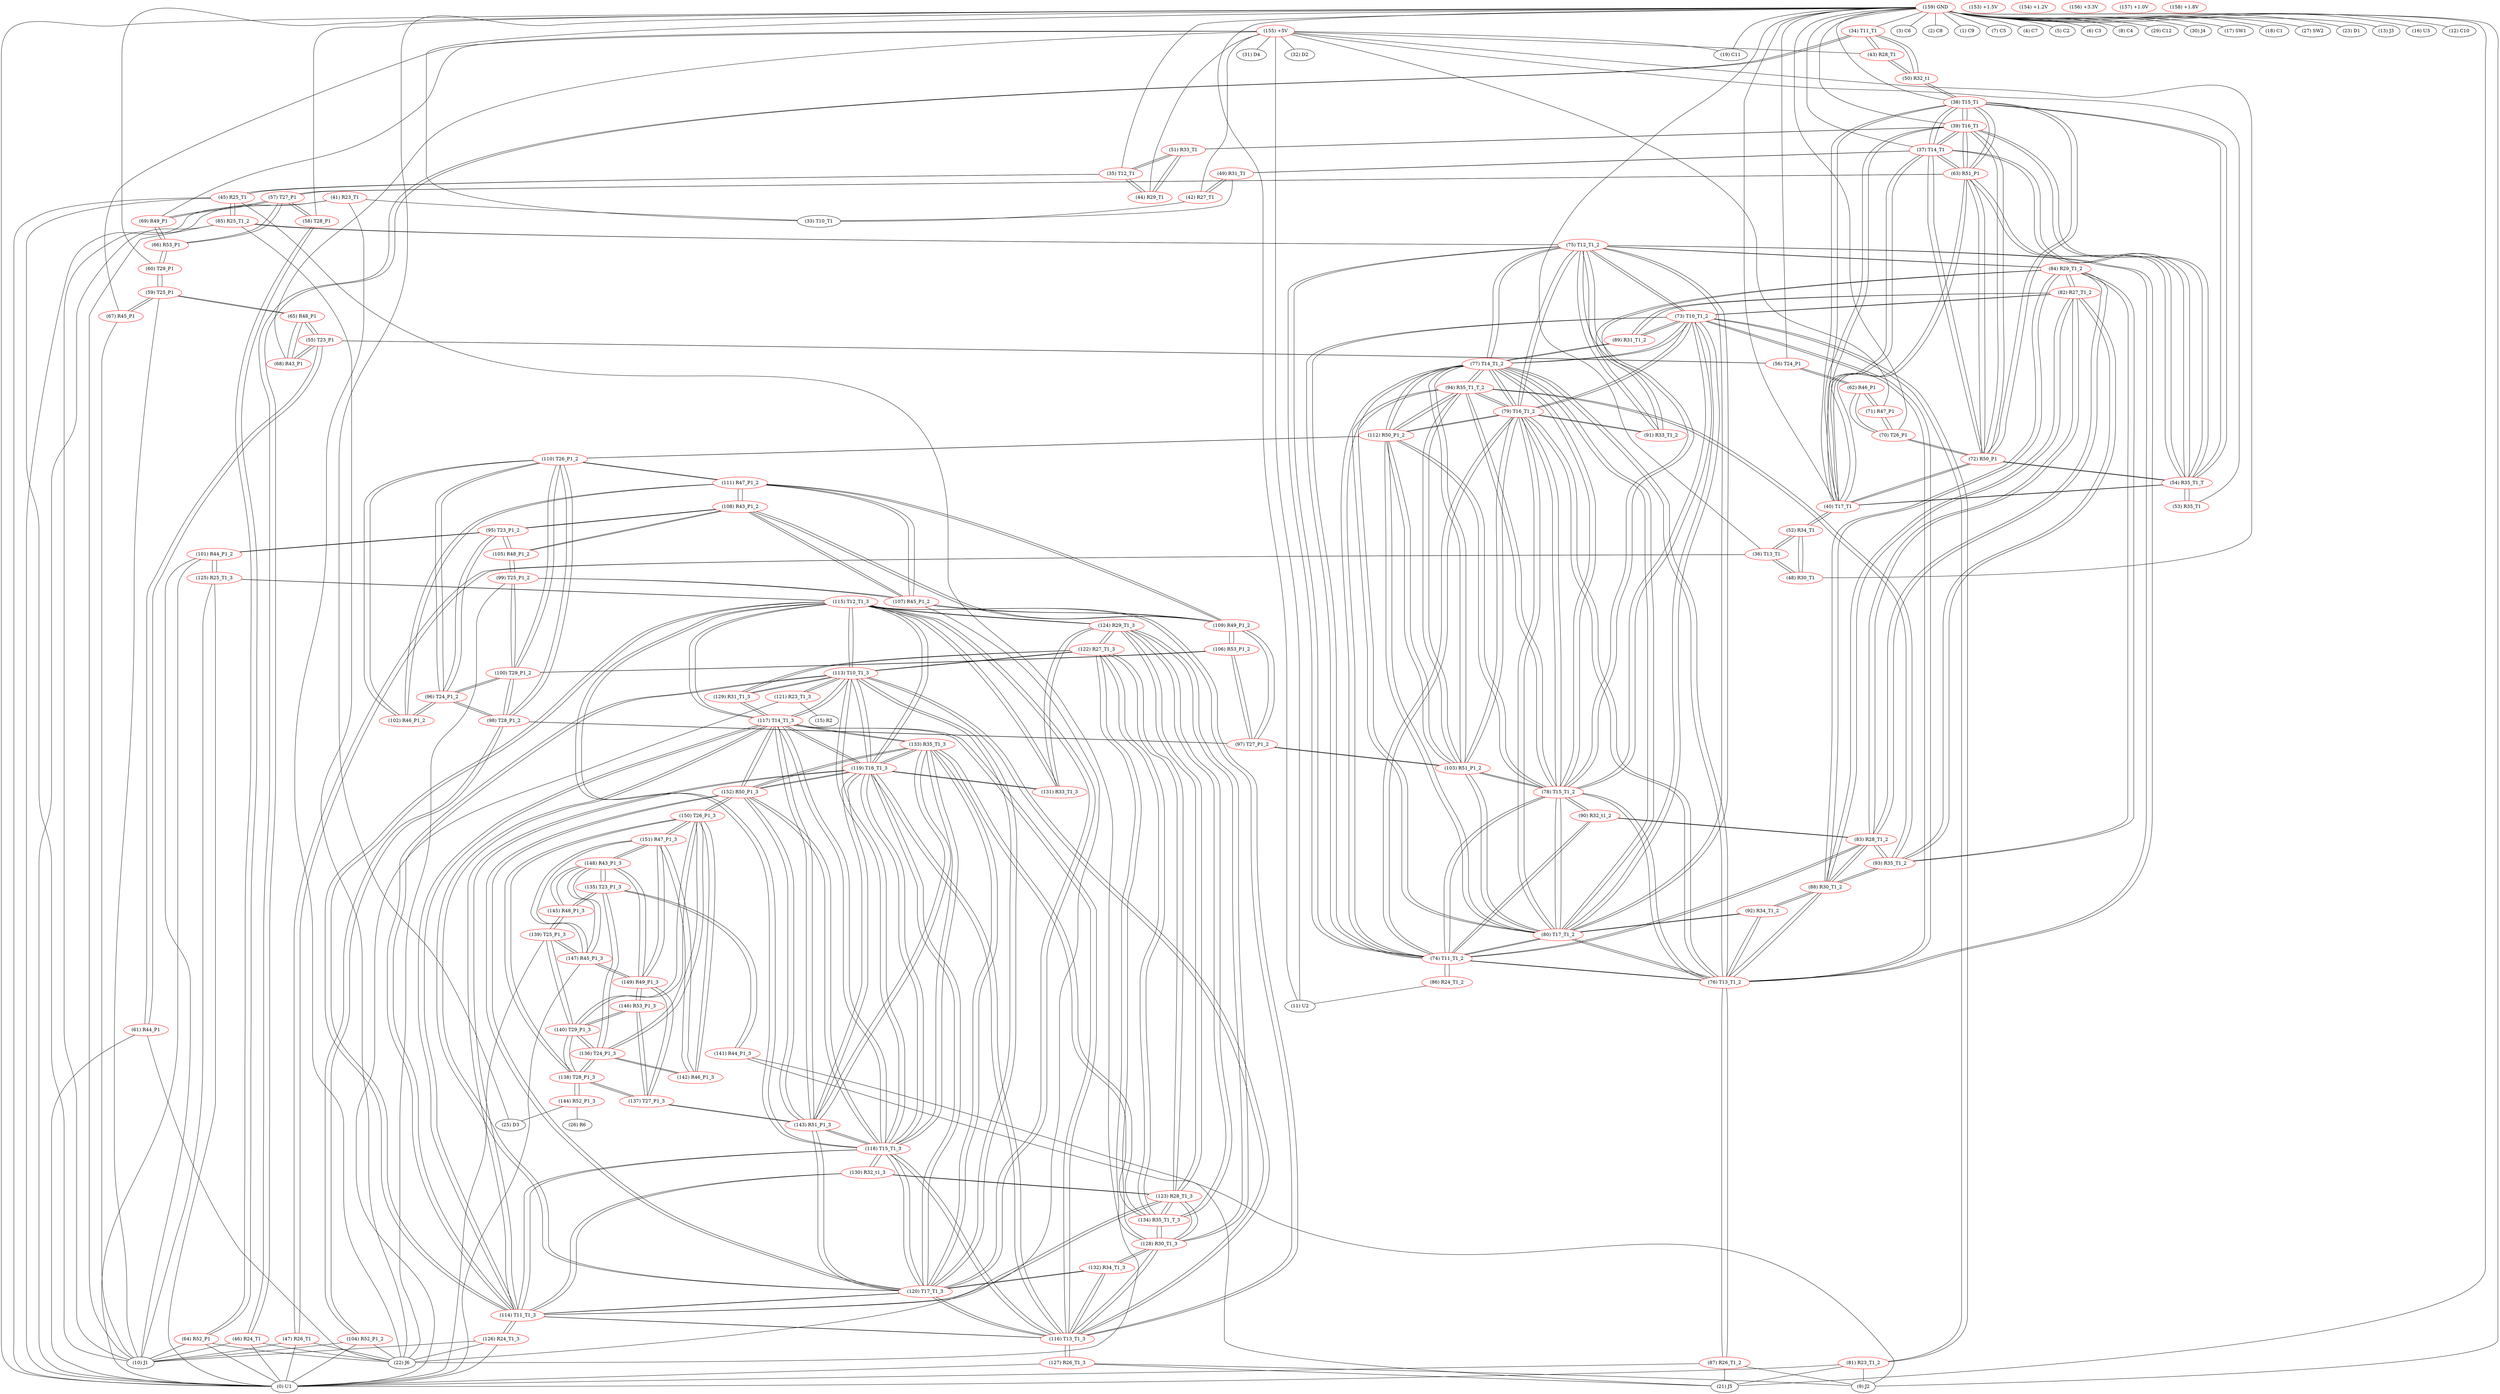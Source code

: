 graph {
	34 [label="(34) T11_T1" color=red]
	46 [label="(46) R24_T1"]
	43 [label="(43) R28_T1"]
	50 [label="(50) R32_t1"]
	35 [label="(35) T12_T1" color=red]
	51 [label="(51) R33_T1"]
	44 [label="(44) R29_T1"]
	45 [label="(45) R25_T1"]
	36 [label="(36) T13_T1" color=red]
	48 [label="(48) R30_T1"]
	52 [label="(52) R34_T1"]
	47 [label="(47) R26_T1"]
	37 [label="(37) T14_T1" color=red]
	49 [label="(49) R31_T1"]
	63 [label="(63) R51_P1"]
	72 [label="(72) R50_P1"]
	40 [label="(40) T17_T1"]
	54 [label="(54) R35_T1_T"]
	39 [label="(39) T16_T1"]
	38 [label="(38) T15_T1"]
	38 [label="(38) T15_T1" color=red]
	50 [label="(50) R32_t1"]
	63 [label="(63) R51_P1"]
	72 [label="(72) R50_P1"]
	40 [label="(40) T17_T1"]
	54 [label="(54) R35_T1_T"]
	39 [label="(39) T16_T1"]
	37 [label="(37) T14_T1"]
	39 [label="(39) T16_T1" color=red]
	51 [label="(51) R33_T1"]
	63 [label="(63) R51_P1"]
	72 [label="(72) R50_P1"]
	40 [label="(40) T17_T1"]
	54 [label="(54) R35_T1_T"]
	38 [label="(38) T15_T1"]
	37 [label="(37) T14_T1"]
	40 [label="(40) T17_T1" color=red]
	52 [label="(52) R34_T1"]
	63 [label="(63) R51_P1"]
	72 [label="(72) R50_P1"]
	54 [label="(54) R35_T1_T"]
	39 [label="(39) T16_T1"]
	38 [label="(38) T15_T1"]
	37 [label="(37) T14_T1"]
	41 [label="(41) R23_T1" color=red]
	10 [label="(10) J1"]
	22 [label="(22) J6"]
	0 [label="(0) U1"]
	33 [label="(33) T10_T1"]
	42 [label="(42) R27_T1" color=red]
	33 [label="(33) T10_T1"]
	49 [label="(49) R31_T1"]
	43 [label="(43) R28_T1" color=red]
	34 [label="(34) T11_T1"]
	50 [label="(50) R32_t1"]
	44 [label="(44) R29_T1" color=red]
	51 [label="(51) R33_T1"]
	35 [label="(35) T12_T1"]
	45 [label="(45) R25_T1" color=red]
	22 [label="(22) J6"]
	0 [label="(0) U1"]
	10 [label="(10) J1"]
	85 [label="(85) R25_T1_2"]
	35 [label="(35) T12_T1"]
	46 [label="(46) R24_T1" color=red]
	22 [label="(22) J6"]
	10 [label="(10) J1"]
	0 [label="(0) U1"]
	34 [label="(34) T11_T1"]
	47 [label="(47) R26_T1" color=red]
	22 [label="(22) J6"]
	10 [label="(10) J1"]
	0 [label="(0) U1"]
	36 [label="(36) T13_T1"]
	48 [label="(48) R30_T1" color=red]
	52 [label="(52) R34_T1"]
	36 [label="(36) T13_T1"]
	49 [label="(49) R31_T1" color=red]
	33 [label="(33) T10_T1"]
	42 [label="(42) R27_T1"]
	37 [label="(37) T14_T1"]
	50 [label="(50) R32_t1" color=red]
	38 [label="(38) T15_T1"]
	34 [label="(34) T11_T1"]
	43 [label="(43) R28_T1"]
	51 [label="(51) R33_T1" color=red]
	39 [label="(39) T16_T1"]
	44 [label="(44) R29_T1"]
	35 [label="(35) T12_T1"]
	52 [label="(52) R34_T1" color=red]
	40 [label="(40) T17_T1"]
	48 [label="(48) R30_T1"]
	36 [label="(36) T13_T1"]
	53 [label="(53) R35_T1" color=red]
	54 [label="(54) R35_T1_T"]
	54 [label="(54) R35_T1_T" color=red]
	53 [label="(53) R35_T1"]
	63 [label="(63) R51_P1"]
	72 [label="(72) R50_P1"]
	40 [label="(40) T17_T1"]
	39 [label="(39) T16_T1"]
	38 [label="(38) T15_T1"]
	37 [label="(37) T14_T1"]
	55 [label="(55) T23_P1" color=red]
	65 [label="(65) R48_P1"]
	68 [label="(68) R43_P1"]
	56 [label="(56) T24_P1"]
	61 [label="(61) R44_P1"]
	56 [label="(56) T24_P1" color=red]
	62 [label="(62) R46_P1"]
	55 [label="(55) T23_P1"]
	57 [label="(57) T27_P1" color=red]
	63 [label="(63) R51_P1"]
	58 [label="(58) T28_P1"]
	66 [label="(66) R53_P1"]
	69 [label="(69) R49_P1"]
	58 [label="(58) T28_P1" color=red]
	64 [label="(64) R52_P1"]
	57 [label="(57) T27_P1"]
	59 [label="(59) T25_P1" color=red]
	60 [label="(60) T29_P1"]
	65 [label="(65) R48_P1"]
	67 [label="(67) R45_P1"]
	10 [label="(10) J1"]
	60 [label="(60) T29_P1" color=red]
	59 [label="(59) T25_P1"]
	66 [label="(66) R53_P1"]
	61 [label="(61) R44_P1" color=red]
	22 [label="(22) J6"]
	0 [label="(0) U1"]
	55 [label="(55) T23_P1"]
	62 [label="(62) R46_P1" color=red]
	70 [label="(70) T26_P1"]
	71 [label="(71) R47_P1"]
	56 [label="(56) T24_P1"]
	63 [label="(63) R51_P1" color=red]
	57 [label="(57) T27_P1"]
	72 [label="(72) R50_P1"]
	40 [label="(40) T17_T1"]
	54 [label="(54) R35_T1_T"]
	39 [label="(39) T16_T1"]
	38 [label="(38) T15_T1"]
	37 [label="(37) T14_T1"]
	64 [label="(64) R52_P1" color=red]
	22 [label="(22) J6"]
	0 [label="(0) U1"]
	10 [label="(10) J1"]
	58 [label="(58) T28_P1"]
	65 [label="(65) R48_P1" color=red]
	59 [label="(59) T25_P1"]
	55 [label="(55) T23_P1"]
	68 [label="(68) R43_P1"]
	66 [label="(66) R53_P1" color=red]
	60 [label="(60) T29_P1"]
	57 [label="(57) T27_P1"]
	69 [label="(69) R49_P1"]
	67 [label="(67) R45_P1" color=red]
	59 [label="(59) T25_P1"]
	10 [label="(10) J1"]
	68 [label="(68) R43_P1" color=red]
	65 [label="(65) R48_P1"]
	55 [label="(55) T23_P1"]
	69 [label="(69) R49_P1" color=red]
	57 [label="(57) T27_P1"]
	66 [label="(66) R53_P1"]
	70 [label="(70) T26_P1" color=red]
	72 [label="(72) R50_P1"]
	62 [label="(62) R46_P1"]
	71 [label="(71) R47_P1"]
	71 [label="(71) R47_P1" color=red]
	70 [label="(70) T26_P1"]
	62 [label="(62) R46_P1"]
	72 [label="(72) R50_P1" color=red]
	70 [label="(70) T26_P1"]
	63 [label="(63) R51_P1"]
	40 [label="(40) T17_T1"]
	54 [label="(54) R35_T1_T"]
	39 [label="(39) T16_T1"]
	38 [label="(38) T15_T1"]
	37 [label="(37) T14_T1"]
	73 [label="(73) T10_T1_2" color=red]
	81 [label="(81) R23_T1_2"]
	89 [label="(89) R31_T1_2"]
	82 [label="(82) R27_T1_2"]
	79 [label="(79) T16_T1_2"]
	80 [label="(80) T17_T1_2"]
	78 [label="(78) T15_T1_2"]
	75 [label="(75) T12_T1_2"]
	77 [label="(77) T14_T1_2"]
	76 [label="(76) T13_T1_2"]
	74 [label="(74) T11_T1_2"]
	74 [label="(74) T11_T1_2" color=red]
	86 [label="(86) R24_T1_2"]
	83 [label="(83) R28_T1_2"]
	90 [label="(90) R32_t1_2"]
	73 [label="(73) T10_T1_2"]
	79 [label="(79) T16_T1_2"]
	80 [label="(80) T17_T1_2"]
	78 [label="(78) T15_T1_2"]
	75 [label="(75) T12_T1_2"]
	77 [label="(77) T14_T1_2"]
	76 [label="(76) T13_T1_2"]
	75 [label="(75) T12_T1_2" color=red]
	91 [label="(91) R33_T1_2"]
	84 [label="(84) R29_T1_2"]
	85 [label="(85) R25_T1_2"]
	73 [label="(73) T10_T1_2"]
	79 [label="(79) T16_T1_2"]
	80 [label="(80) T17_T1_2"]
	78 [label="(78) T15_T1_2"]
	77 [label="(77) T14_T1_2"]
	76 [label="(76) T13_T1_2"]
	74 [label="(74) T11_T1_2"]
	76 [label="(76) T13_T1_2" color=red]
	88 [label="(88) R30_T1_2"]
	92 [label="(92) R34_T1_2"]
	87 [label="(87) R26_T1_2"]
	73 [label="(73) T10_T1_2"]
	79 [label="(79) T16_T1_2"]
	80 [label="(80) T17_T1_2"]
	78 [label="(78) T15_T1_2"]
	75 [label="(75) T12_T1_2"]
	77 [label="(77) T14_T1_2"]
	74 [label="(74) T11_T1_2"]
	77 [label="(77) T14_T1_2" color=red]
	73 [label="(73) T10_T1_2"]
	79 [label="(79) T16_T1_2"]
	80 [label="(80) T17_T1_2"]
	78 [label="(78) T15_T1_2"]
	75 [label="(75) T12_T1_2"]
	76 [label="(76) T13_T1_2"]
	74 [label="(74) T11_T1_2"]
	89 [label="(89) R31_T1_2"]
	103 [label="(103) R51_P1_2"]
	112 [label="(112) R50_P1_2"]
	94 [label="(94) R35_T1_T_2"]
	78 [label="(78) T15_T1_2" color=red]
	90 [label="(90) R32_t1_2"]
	73 [label="(73) T10_T1_2"]
	79 [label="(79) T16_T1_2"]
	80 [label="(80) T17_T1_2"]
	75 [label="(75) T12_T1_2"]
	77 [label="(77) T14_T1_2"]
	76 [label="(76) T13_T1_2"]
	74 [label="(74) T11_T1_2"]
	103 [label="(103) R51_P1_2"]
	112 [label="(112) R50_P1_2"]
	94 [label="(94) R35_T1_T_2"]
	79 [label="(79) T16_T1_2" color=red]
	91 [label="(91) R33_T1_2"]
	73 [label="(73) T10_T1_2"]
	80 [label="(80) T17_T1_2"]
	78 [label="(78) T15_T1_2"]
	75 [label="(75) T12_T1_2"]
	77 [label="(77) T14_T1_2"]
	76 [label="(76) T13_T1_2"]
	74 [label="(74) T11_T1_2"]
	103 [label="(103) R51_P1_2"]
	112 [label="(112) R50_P1_2"]
	94 [label="(94) R35_T1_T_2"]
	80 [label="(80) T17_T1_2" color=red]
	92 [label="(92) R34_T1_2"]
	73 [label="(73) T10_T1_2"]
	79 [label="(79) T16_T1_2"]
	78 [label="(78) T15_T1_2"]
	75 [label="(75) T12_T1_2"]
	77 [label="(77) T14_T1_2"]
	76 [label="(76) T13_T1_2"]
	74 [label="(74) T11_T1_2"]
	103 [label="(103) R51_P1_2"]
	112 [label="(112) R50_P1_2"]
	94 [label="(94) R35_T1_T_2"]
	81 [label="(81) R23_T1_2" color=red]
	0 [label="(0) U1"]
	21 [label="(21) J5"]
	9 [label="(9) J2"]
	73 [label="(73) T10_T1_2"]
	82 [label="(82) R27_T1_2" color=red]
	88 [label="(88) R30_T1_2"]
	93 [label="(93) R35_T1_2"]
	84 [label="(84) R29_T1_2"]
	83 [label="(83) R28_T1_2"]
	73 [label="(73) T10_T1_2"]
	89 [label="(89) R31_T1_2"]
	83 [label="(83) R28_T1_2" color=red]
	88 [label="(88) R30_T1_2"]
	93 [label="(93) R35_T1_2"]
	84 [label="(84) R29_T1_2"]
	82 [label="(82) R27_T1_2"]
	74 [label="(74) T11_T1_2"]
	90 [label="(90) R32_t1_2"]
	84 [label="(84) R29_T1_2" color=red]
	88 [label="(88) R30_T1_2"]
	93 [label="(93) R35_T1_2"]
	83 [label="(83) R28_T1_2"]
	82 [label="(82) R27_T1_2"]
	91 [label="(91) R33_T1_2"]
	75 [label="(75) T12_T1_2"]
	85 [label="(85) R25_T1_2" color=red]
	22 [label="(22) J6"]
	0 [label="(0) U1"]
	10 [label="(10) J1"]
	45 [label="(45) R25_T1"]
	75 [label="(75) T12_T1_2"]
	86 [label="(86) R24_T1_2" color=red]
	11 [label="(11) U2"]
	74 [label="(74) T11_T1_2"]
	87 [label="(87) R26_T1_2" color=red]
	9 [label="(9) J2"]
	0 [label="(0) U1"]
	21 [label="(21) J5"]
	76 [label="(76) T13_T1_2"]
	88 [label="(88) R30_T1_2" color=red]
	93 [label="(93) R35_T1_2"]
	84 [label="(84) R29_T1_2"]
	83 [label="(83) R28_T1_2"]
	82 [label="(82) R27_T1_2"]
	92 [label="(92) R34_T1_2"]
	76 [label="(76) T13_T1_2"]
	89 [label="(89) R31_T1_2" color=red]
	73 [label="(73) T10_T1_2"]
	82 [label="(82) R27_T1_2"]
	77 [label="(77) T14_T1_2"]
	90 [label="(90) R32_t1_2" color=red]
	78 [label="(78) T15_T1_2"]
	74 [label="(74) T11_T1_2"]
	83 [label="(83) R28_T1_2"]
	91 [label="(91) R33_T1_2" color=red]
	79 [label="(79) T16_T1_2"]
	84 [label="(84) R29_T1_2"]
	75 [label="(75) T12_T1_2"]
	92 [label="(92) R34_T1_2" color=red]
	80 [label="(80) T17_T1_2"]
	88 [label="(88) R30_T1_2"]
	76 [label="(76) T13_T1_2"]
	93 [label="(93) R35_T1_2" color=red]
	88 [label="(88) R30_T1_2"]
	84 [label="(84) R29_T1_2"]
	83 [label="(83) R28_T1_2"]
	82 [label="(82) R27_T1_2"]
	94 [label="(94) R35_T1_T_2"]
	94 [label="(94) R35_T1_T_2" color=red]
	93 [label="(93) R35_T1_2"]
	103 [label="(103) R51_P1_2"]
	112 [label="(112) R50_P1_2"]
	80 [label="(80) T17_T1_2"]
	79 [label="(79) T16_T1_2"]
	78 [label="(78) T15_T1_2"]
	77 [label="(77) T14_T1_2"]
	95 [label="(95) T23_P1_2" color=red]
	105 [label="(105) R48_P1_2"]
	108 [label="(108) R43_P1_2"]
	96 [label="(96) T24_P1_2"]
	101 [label="(101) R44_P1_2"]
	96 [label="(96) T24_P1_2" color=red]
	110 [label="(110) T26_P1_2"]
	100 [label="(100) T29_P1_2"]
	98 [label="(98) T28_P1_2"]
	102 [label="(102) R46_P1_2"]
	95 [label="(95) T23_P1_2"]
	97 [label="(97) T27_P1_2" color=red]
	103 [label="(103) R51_P1_2"]
	98 [label="(98) T28_P1_2"]
	106 [label="(106) R53_P1_2"]
	109 [label="(109) R49_P1_2"]
	98 [label="(98) T28_P1_2" color=red]
	110 [label="(110) T26_P1_2"]
	96 [label="(96) T24_P1_2"]
	100 [label="(100) T29_P1_2"]
	104 [label="(104) R52_P1_2"]
	97 [label="(97) T27_P1_2"]
	99 [label="(99) T25_P1_2" color=red]
	100 [label="(100) T29_P1_2"]
	105 [label="(105) R48_P1_2"]
	107 [label="(107) R45_P1_2"]
	22 [label="(22) J6"]
	100 [label="(100) T29_P1_2" color=red]
	110 [label="(110) T26_P1_2"]
	96 [label="(96) T24_P1_2"]
	98 [label="(98) T28_P1_2"]
	99 [label="(99) T25_P1_2"]
	106 [label="(106) R53_P1_2"]
	101 [label="(101) R44_P1_2" color=red]
	0 [label="(0) U1"]
	10 [label="(10) J1"]
	125 [label="(125) R25_T1_3"]
	95 [label="(95) T23_P1_2"]
	102 [label="(102) R46_P1_2" color=red]
	110 [label="(110) T26_P1_2"]
	111 [label="(111) R47_P1_2"]
	96 [label="(96) T24_P1_2"]
	103 [label="(103) R51_P1_2" color=red]
	97 [label="(97) T27_P1_2"]
	112 [label="(112) R50_P1_2"]
	80 [label="(80) T17_T1_2"]
	94 [label="(94) R35_T1_T_2"]
	79 [label="(79) T16_T1_2"]
	78 [label="(78) T15_T1_2"]
	77 [label="(77) T14_T1_2"]
	104 [label="(104) R52_P1_2" color=red]
	22 [label="(22) J6"]
	0 [label="(0) U1"]
	10 [label="(10) J1"]
	98 [label="(98) T28_P1_2"]
	105 [label="(105) R48_P1_2" color=red]
	99 [label="(99) T25_P1_2"]
	95 [label="(95) T23_P1_2"]
	108 [label="(108) R43_P1_2"]
	106 [label="(106) R53_P1_2" color=red]
	100 [label="(100) T29_P1_2"]
	97 [label="(97) T27_P1_2"]
	109 [label="(109) R49_P1_2"]
	107 [label="(107) R45_P1_2" color=red]
	111 [label="(111) R47_P1_2"]
	108 [label="(108) R43_P1_2"]
	109 [label="(109) R49_P1_2"]
	99 [label="(99) T25_P1_2"]
	22 [label="(22) J6"]
	108 [label="(108) R43_P1_2" color=red]
	105 [label="(105) R48_P1_2"]
	95 [label="(95) T23_P1_2"]
	111 [label="(111) R47_P1_2"]
	107 [label="(107) R45_P1_2"]
	109 [label="(109) R49_P1_2"]
	109 [label="(109) R49_P1_2" color=red]
	111 [label="(111) R47_P1_2"]
	107 [label="(107) R45_P1_2"]
	108 [label="(108) R43_P1_2"]
	97 [label="(97) T27_P1_2"]
	106 [label="(106) R53_P1_2"]
	110 [label="(110) T26_P1_2" color=red]
	112 [label="(112) R50_P1_2"]
	96 [label="(96) T24_P1_2"]
	100 [label="(100) T29_P1_2"]
	98 [label="(98) T28_P1_2"]
	102 [label="(102) R46_P1_2"]
	111 [label="(111) R47_P1_2"]
	111 [label="(111) R47_P1_2" color=red]
	107 [label="(107) R45_P1_2"]
	108 [label="(108) R43_P1_2"]
	109 [label="(109) R49_P1_2"]
	110 [label="(110) T26_P1_2"]
	102 [label="(102) R46_P1_2"]
	112 [label="(112) R50_P1_2" color=red]
	110 [label="(110) T26_P1_2"]
	103 [label="(103) R51_P1_2"]
	80 [label="(80) T17_T1_2"]
	94 [label="(94) R35_T1_T_2"]
	79 [label="(79) T16_T1_2"]
	78 [label="(78) T15_T1_2"]
	77 [label="(77) T14_T1_2"]
	113 [label="(113) T10_T1_3" color=red]
	121 [label="(121) R23_T1_3"]
	129 [label="(129) R31_T1_3"]
	122 [label="(122) R27_T1_3"]
	119 [label="(119) T16_T1_3"]
	120 [label="(120) T17_T1_3"]
	118 [label="(118) T15_T1_3"]
	115 [label="(115) T12_T1_3"]
	117 [label="(117) T14_T1_3"]
	116 [label="(116) T13_T1_3"]
	114 [label="(114) T11_T1_3"]
	114 [label="(114) T11_T1_3" color=red]
	126 [label="(126) R24_T1_3"]
	123 [label="(123) R28_T1_3"]
	130 [label="(130) R32_t1_3"]
	113 [label="(113) T10_T1_3"]
	119 [label="(119) T16_T1_3"]
	120 [label="(120) T17_T1_3"]
	118 [label="(118) T15_T1_3"]
	115 [label="(115) T12_T1_3"]
	117 [label="(117) T14_T1_3"]
	116 [label="(116) T13_T1_3"]
	115 [label="(115) T12_T1_3" color=red]
	131 [label="(131) R33_T1_3"]
	124 [label="(124) R29_T1_3"]
	125 [label="(125) R25_T1_3"]
	113 [label="(113) T10_T1_3"]
	119 [label="(119) T16_T1_3"]
	120 [label="(120) T17_T1_3"]
	118 [label="(118) T15_T1_3"]
	117 [label="(117) T14_T1_3"]
	116 [label="(116) T13_T1_3"]
	114 [label="(114) T11_T1_3"]
	116 [label="(116) T13_T1_3" color=red]
	128 [label="(128) R30_T1_3"]
	132 [label="(132) R34_T1_3"]
	127 [label="(127) R26_T1_3"]
	113 [label="(113) T10_T1_3"]
	119 [label="(119) T16_T1_3"]
	120 [label="(120) T17_T1_3"]
	118 [label="(118) T15_T1_3"]
	115 [label="(115) T12_T1_3"]
	117 [label="(117) T14_T1_3"]
	114 [label="(114) T11_T1_3"]
	117 [label="(117) T14_T1_3" color=red]
	113 [label="(113) T10_T1_3"]
	119 [label="(119) T16_T1_3"]
	120 [label="(120) T17_T1_3"]
	118 [label="(118) T15_T1_3"]
	115 [label="(115) T12_T1_3"]
	116 [label="(116) T13_T1_3"]
	114 [label="(114) T11_T1_3"]
	129 [label="(129) R31_T1_3"]
	143 [label="(143) R51_P1_3"]
	152 [label="(152) R50_P1_3"]
	133 [label="(133) R35_T1_3"]
	118 [label="(118) T15_T1_3" color=red]
	130 [label="(130) R32_t1_3"]
	113 [label="(113) T10_T1_3"]
	119 [label="(119) T16_T1_3"]
	120 [label="(120) T17_T1_3"]
	115 [label="(115) T12_T1_3"]
	117 [label="(117) T14_T1_3"]
	116 [label="(116) T13_T1_3"]
	114 [label="(114) T11_T1_3"]
	143 [label="(143) R51_P1_3"]
	152 [label="(152) R50_P1_3"]
	133 [label="(133) R35_T1_3"]
	119 [label="(119) T16_T1_3" color=red]
	131 [label="(131) R33_T1_3"]
	113 [label="(113) T10_T1_3"]
	120 [label="(120) T17_T1_3"]
	118 [label="(118) T15_T1_3"]
	115 [label="(115) T12_T1_3"]
	117 [label="(117) T14_T1_3"]
	116 [label="(116) T13_T1_3"]
	114 [label="(114) T11_T1_3"]
	143 [label="(143) R51_P1_3"]
	152 [label="(152) R50_P1_3"]
	133 [label="(133) R35_T1_3"]
	120 [label="(120) T17_T1_3" color=red]
	132 [label="(132) R34_T1_3"]
	113 [label="(113) T10_T1_3"]
	119 [label="(119) T16_T1_3"]
	118 [label="(118) T15_T1_3"]
	115 [label="(115) T12_T1_3"]
	117 [label="(117) T14_T1_3"]
	116 [label="(116) T13_T1_3"]
	114 [label="(114) T11_T1_3"]
	143 [label="(143) R51_P1_3"]
	152 [label="(152) R50_P1_3"]
	133 [label="(133) R35_T1_3"]
	121 [label="(121) R23_T1_3" color=red]
	0 [label="(0) U1"]
	15 [label="(15) R2"]
	113 [label="(113) T10_T1_3"]
	122 [label="(122) R27_T1_3" color=red]
	128 [label="(128) R30_T1_3"]
	134 [label="(134) R35_T1_T_3"]
	124 [label="(124) R29_T1_3"]
	123 [label="(123) R28_T1_3"]
	113 [label="(113) T10_T1_3"]
	129 [label="(129) R31_T1_3"]
	123 [label="(123) R28_T1_3" color=red]
	128 [label="(128) R30_T1_3"]
	134 [label="(134) R35_T1_T_3"]
	124 [label="(124) R29_T1_3"]
	122 [label="(122) R27_T1_3"]
	114 [label="(114) T11_T1_3"]
	130 [label="(130) R32_t1_3"]
	124 [label="(124) R29_T1_3" color=red]
	128 [label="(128) R30_T1_3"]
	134 [label="(134) R35_T1_T_3"]
	123 [label="(123) R28_T1_3"]
	122 [label="(122) R27_T1_3"]
	131 [label="(131) R33_T1_3"]
	115 [label="(115) T12_T1_3"]
	125 [label="(125) R25_T1_3" color=red]
	0 [label="(0) U1"]
	101 [label="(101) R44_P1_2"]
	10 [label="(10) J1"]
	115 [label="(115) T12_T1_3"]
	126 [label="(126) R24_T1_3" color=red]
	10 [label="(10) J1"]
	0 [label="(0) U1"]
	22 [label="(22) J6"]
	114 [label="(114) T11_T1_3"]
	127 [label="(127) R26_T1_3" color=red]
	21 [label="(21) J5"]
	0 [label="(0) U1"]
	9 [label="(9) J2"]
	116 [label="(116) T13_T1_3"]
	128 [label="(128) R30_T1_3" color=red]
	134 [label="(134) R35_T1_T_3"]
	124 [label="(124) R29_T1_3"]
	123 [label="(123) R28_T1_3"]
	122 [label="(122) R27_T1_3"]
	132 [label="(132) R34_T1_3"]
	116 [label="(116) T13_T1_3"]
	129 [label="(129) R31_T1_3" color=red]
	113 [label="(113) T10_T1_3"]
	122 [label="(122) R27_T1_3"]
	117 [label="(117) T14_T1_3"]
	130 [label="(130) R32_t1_3" color=red]
	118 [label="(118) T15_T1_3"]
	114 [label="(114) T11_T1_3"]
	123 [label="(123) R28_T1_3"]
	131 [label="(131) R33_T1_3" color=red]
	119 [label="(119) T16_T1_3"]
	124 [label="(124) R29_T1_3"]
	115 [label="(115) T12_T1_3"]
	132 [label="(132) R34_T1_3" color=red]
	120 [label="(120) T17_T1_3"]
	128 [label="(128) R30_T1_3"]
	116 [label="(116) T13_T1_3"]
	133 [label="(133) R35_T1_3" color=red]
	134 [label="(134) R35_T1_T_3"]
	143 [label="(143) R51_P1_3"]
	152 [label="(152) R50_P1_3"]
	120 [label="(120) T17_T1_3"]
	119 [label="(119) T16_T1_3"]
	118 [label="(118) T15_T1_3"]
	117 [label="(117) T14_T1_3"]
	134 [label="(134) R35_T1_T_3" color=red]
	128 [label="(128) R30_T1_3"]
	124 [label="(124) R29_T1_3"]
	123 [label="(123) R28_T1_3"]
	122 [label="(122) R27_T1_3"]
	133 [label="(133) R35_T1_3"]
	135 [label="(135) T23_P1_3" color=red]
	145 [label="(145) R48_P1_3"]
	148 [label="(148) R43_P1_3"]
	136 [label="(136) T24_P1_3"]
	141 [label="(141) R44_P1_3"]
	136 [label="(136) T24_P1_3" color=red]
	150 [label="(150) T26_P1_3"]
	140 [label="(140) T29_P1_3"]
	138 [label="(138) T28_P1_3"]
	142 [label="(142) R46_P1_3"]
	135 [label="(135) T23_P1_3"]
	137 [label="(137) T27_P1_3" color=red]
	143 [label="(143) R51_P1_3"]
	138 [label="(138) T28_P1_3"]
	146 [label="(146) R53_P1_3"]
	149 [label="(149) R49_P1_3"]
	138 [label="(138) T28_P1_3" color=red]
	150 [label="(150) T26_P1_3"]
	136 [label="(136) T24_P1_3"]
	140 [label="(140) T29_P1_3"]
	144 [label="(144) R52_P1_3"]
	137 [label="(137) T27_P1_3"]
	139 [label="(139) T25_P1_3" color=red]
	140 [label="(140) T29_P1_3"]
	145 [label="(145) R48_P1_3"]
	147 [label="(147) R45_P1_3"]
	0 [label="(0) U1"]
	140 [label="(140) T29_P1_3" color=red]
	150 [label="(150) T26_P1_3"]
	136 [label="(136) T24_P1_3"]
	138 [label="(138) T28_P1_3"]
	139 [label="(139) T25_P1_3"]
	146 [label="(146) R53_P1_3"]
	141 [label="(141) R44_P1_3" color=red]
	9 [label="(9) J2"]
	21 [label="(21) J5"]
	135 [label="(135) T23_P1_3"]
	142 [label="(142) R46_P1_3" color=red]
	150 [label="(150) T26_P1_3"]
	151 [label="(151) R47_P1_3"]
	136 [label="(136) T24_P1_3"]
	143 [label="(143) R51_P1_3" color=red]
	137 [label="(137) T27_P1_3"]
	152 [label="(152) R50_P1_3"]
	120 [label="(120) T17_T1_3"]
	133 [label="(133) R35_T1_3"]
	119 [label="(119) T16_T1_3"]
	118 [label="(118) T15_T1_3"]
	117 [label="(117) T14_T1_3"]
	144 [label="(144) R52_P1_3" color=red]
	25 [label="(25) D3"]
	26 [label="(26) R6"]
	138 [label="(138) T28_P1_3"]
	145 [label="(145) R48_P1_3" color=red]
	139 [label="(139) T25_P1_3"]
	135 [label="(135) T23_P1_3"]
	148 [label="(148) R43_P1_3"]
	146 [label="(146) R53_P1_3" color=red]
	140 [label="(140) T29_P1_3"]
	137 [label="(137) T27_P1_3"]
	149 [label="(149) R49_P1_3"]
	147 [label="(147) R45_P1_3" color=red]
	151 [label="(151) R47_P1_3"]
	148 [label="(148) R43_P1_3"]
	149 [label="(149) R49_P1_3"]
	139 [label="(139) T25_P1_3"]
	0 [label="(0) U1"]
	148 [label="(148) R43_P1_3" color=red]
	145 [label="(145) R48_P1_3"]
	135 [label="(135) T23_P1_3"]
	151 [label="(151) R47_P1_3"]
	147 [label="(147) R45_P1_3"]
	149 [label="(149) R49_P1_3"]
	149 [label="(149) R49_P1_3" color=red]
	151 [label="(151) R47_P1_3"]
	147 [label="(147) R45_P1_3"]
	148 [label="(148) R43_P1_3"]
	137 [label="(137) T27_P1_3"]
	146 [label="(146) R53_P1_3"]
	150 [label="(150) T26_P1_3" color=red]
	152 [label="(152) R50_P1_3"]
	136 [label="(136) T24_P1_3"]
	140 [label="(140) T29_P1_3"]
	138 [label="(138) T28_P1_3"]
	142 [label="(142) R46_P1_3"]
	151 [label="(151) R47_P1_3"]
	151 [label="(151) R47_P1_3" color=red]
	147 [label="(147) R45_P1_3"]
	148 [label="(148) R43_P1_3"]
	149 [label="(149) R49_P1_3"]
	150 [label="(150) T26_P1_3"]
	142 [label="(142) R46_P1_3"]
	152 [label="(152) R50_P1_3" color=red]
	150 [label="(150) T26_P1_3"]
	143 [label="(143) R51_P1_3"]
	120 [label="(120) T17_T1_3"]
	133 [label="(133) R35_T1_3"]
	119 [label="(119) T16_T1_3"]
	118 [label="(118) T15_T1_3"]
	117 [label="(117) T14_T1_3"]
	153 [label="(153) +1.5V" color=red]
	154 [label="(154) +1.2V" color=red]
	155 [label="(155) +5V" color=red]
	19 [label="(19) C11"]
	32 [label="(32) D2"]
	31 [label="(31) D4"]
	11 [label="(11) U2"]
	48 [label="(48) R30_T1"]
	53 [label="(53) R35_T1"]
	44 [label="(44) R29_T1"]
	43 [label="(43) R28_T1"]
	42 [label="(42) R27_T1"]
	71 [label="(71) R47_P1"]
	67 [label="(67) R45_P1"]
	68 [label="(68) R43_P1"]
	69 [label="(69) R49_P1"]
	156 [label="(156) +3.3V" color=red]
	157 [label="(157) +1.0V" color=red]
	158 [label="(158) +1.8V" color=red]
	159 [label="(159) GND" color=red]
	3 [label="(3) C6"]
	2 [label="(2) C8"]
	1 [label="(1) C9"]
	21 [label="(21) J5"]
	7 [label="(7) C5"]
	0 [label="(0) U1"]
	4 [label="(4) C7"]
	5 [label="(5) C2"]
	6 [label="(6) C3"]
	8 [label="(8) C4"]
	25 [label="(25) D3"]
	29 [label="(29) C12"]
	30 [label="(30) J4"]
	17 [label="(17) SW1"]
	18 [label="(18) C1"]
	19 [label="(19) C11"]
	9 [label="(9) J2"]
	27 [label="(27) SW2"]
	23 [label="(23) D1"]
	13 [label="(13) J3"]
	11 [label="(11) U2"]
	16 [label="(16) U3"]
	12 [label="(12) C10"]
	33 [label="(33) T10_T1"]
	39 [label="(39) T16_T1"]
	40 [label="(40) T17_T1"]
	38 [label="(38) T15_T1"]
	35 [label="(35) T12_T1"]
	37 [label="(37) T14_T1"]
	36 [label="(36) T13_T1"]
	34 [label="(34) T11_T1"]
	70 [label="(70) T26_P1"]
	56 [label="(56) T24_P1"]
	60 [label="(60) T29_P1"]
	58 [label="(58) T28_P1"]
	34 -- 46
	34 -- 43
	34 -- 50
	35 -- 51
	35 -- 44
	35 -- 45
	36 -- 48
	36 -- 52
	36 -- 47
	37 -- 49
	37 -- 63
	37 -- 72
	37 -- 40
	37 -- 54
	37 -- 39
	37 -- 38
	38 -- 50
	38 -- 63
	38 -- 72
	38 -- 40
	38 -- 54
	38 -- 39
	38 -- 37
	39 -- 51
	39 -- 63
	39 -- 72
	39 -- 40
	39 -- 54
	39 -- 38
	39 -- 37
	40 -- 52
	40 -- 63
	40 -- 72
	40 -- 54
	40 -- 39
	40 -- 38
	40 -- 37
	41 -- 10
	41 -- 22
	41 -- 0
	41 -- 33
	42 -- 33
	42 -- 49
	43 -- 34
	43 -- 50
	44 -- 51
	44 -- 35
	45 -- 22
	45 -- 0
	45 -- 10
	45 -- 85
	45 -- 35
	46 -- 22
	46 -- 10
	46 -- 0
	46 -- 34
	47 -- 22
	47 -- 10
	47 -- 0
	47 -- 36
	48 -- 52
	48 -- 36
	49 -- 33
	49 -- 42
	49 -- 37
	50 -- 38
	50 -- 34
	50 -- 43
	51 -- 39
	51 -- 44
	51 -- 35
	52 -- 40
	52 -- 48
	52 -- 36
	53 -- 54
	54 -- 53
	54 -- 63
	54 -- 72
	54 -- 40
	54 -- 39
	54 -- 38
	54 -- 37
	55 -- 65
	55 -- 68
	55 -- 56
	55 -- 61
	56 -- 62
	56 -- 55
	57 -- 63
	57 -- 58
	57 -- 66
	57 -- 69
	58 -- 64
	58 -- 57
	59 -- 60
	59 -- 65
	59 -- 67
	59 -- 10
	60 -- 59
	60 -- 66
	61 -- 22
	61 -- 0
	61 -- 55
	62 -- 70
	62 -- 71
	62 -- 56
	63 -- 57
	63 -- 72
	63 -- 40
	63 -- 54
	63 -- 39
	63 -- 38
	63 -- 37
	64 -- 22
	64 -- 0
	64 -- 10
	64 -- 58
	65 -- 59
	65 -- 55
	65 -- 68
	66 -- 60
	66 -- 57
	66 -- 69
	67 -- 59
	67 -- 10
	68 -- 65
	68 -- 55
	69 -- 57
	69 -- 66
	70 -- 72
	70 -- 62
	70 -- 71
	71 -- 70
	71 -- 62
	72 -- 70
	72 -- 63
	72 -- 40
	72 -- 54
	72 -- 39
	72 -- 38
	72 -- 37
	73 -- 81
	73 -- 89
	73 -- 82
	73 -- 79
	73 -- 80
	73 -- 78
	73 -- 75
	73 -- 77
	73 -- 76
	73 -- 74
	74 -- 86
	74 -- 83
	74 -- 90
	74 -- 73
	74 -- 79
	74 -- 80
	74 -- 78
	74 -- 75
	74 -- 77
	74 -- 76
	75 -- 91
	75 -- 84
	75 -- 85
	75 -- 73
	75 -- 79
	75 -- 80
	75 -- 78
	75 -- 77
	75 -- 76
	75 -- 74
	76 -- 88
	76 -- 92
	76 -- 87
	76 -- 73
	76 -- 79
	76 -- 80
	76 -- 78
	76 -- 75
	76 -- 77
	76 -- 74
	77 -- 73
	77 -- 79
	77 -- 80
	77 -- 78
	77 -- 75
	77 -- 76
	77 -- 74
	77 -- 89
	77 -- 103
	77 -- 112
	77 -- 94
	78 -- 90
	78 -- 73
	78 -- 79
	78 -- 80
	78 -- 75
	78 -- 77
	78 -- 76
	78 -- 74
	78 -- 103
	78 -- 112
	78 -- 94
	79 -- 91
	79 -- 73
	79 -- 80
	79 -- 78
	79 -- 75
	79 -- 77
	79 -- 76
	79 -- 74
	79 -- 103
	79 -- 112
	79 -- 94
	80 -- 92
	80 -- 73
	80 -- 79
	80 -- 78
	80 -- 75
	80 -- 77
	80 -- 76
	80 -- 74
	80 -- 103
	80 -- 112
	80 -- 94
	81 -- 0
	81 -- 21
	81 -- 9
	81 -- 73
	82 -- 88
	82 -- 93
	82 -- 84
	82 -- 83
	82 -- 73
	82 -- 89
	83 -- 88
	83 -- 93
	83 -- 84
	83 -- 82
	83 -- 74
	83 -- 90
	84 -- 88
	84 -- 93
	84 -- 83
	84 -- 82
	84 -- 91
	84 -- 75
	85 -- 22
	85 -- 0
	85 -- 10
	85 -- 45
	85 -- 75
	86 -- 11
	86 -- 74
	87 -- 9
	87 -- 0
	87 -- 21
	87 -- 76
	88 -- 93
	88 -- 84
	88 -- 83
	88 -- 82
	88 -- 92
	88 -- 76
	89 -- 73
	89 -- 82
	89 -- 77
	90 -- 78
	90 -- 74
	90 -- 83
	91 -- 79
	91 -- 84
	91 -- 75
	92 -- 80
	92 -- 88
	92 -- 76
	93 -- 88
	93 -- 84
	93 -- 83
	93 -- 82
	93 -- 94
	94 -- 93
	94 -- 103
	94 -- 112
	94 -- 80
	94 -- 79
	94 -- 78
	94 -- 77
	95 -- 105
	95 -- 108
	95 -- 96
	95 -- 101
	96 -- 110
	96 -- 100
	96 -- 98
	96 -- 102
	96 -- 95
	97 -- 103
	97 -- 98
	97 -- 106
	97 -- 109
	98 -- 110
	98 -- 96
	98 -- 100
	98 -- 104
	98 -- 97
	99 -- 100
	99 -- 105
	99 -- 107
	99 -- 22
	100 -- 110
	100 -- 96
	100 -- 98
	100 -- 99
	100 -- 106
	101 -- 0
	101 -- 10
	101 -- 125
	101 -- 95
	102 -- 110
	102 -- 111
	102 -- 96
	103 -- 97
	103 -- 112
	103 -- 80
	103 -- 94
	103 -- 79
	103 -- 78
	103 -- 77
	104 -- 22
	104 -- 0
	104 -- 10
	104 -- 98
	105 -- 99
	105 -- 95
	105 -- 108
	106 -- 100
	106 -- 97
	106 -- 109
	107 -- 111
	107 -- 108
	107 -- 109
	107 -- 99
	107 -- 22
	108 -- 105
	108 -- 95
	108 -- 111
	108 -- 107
	108 -- 109
	109 -- 111
	109 -- 107
	109 -- 108
	109 -- 97
	109 -- 106
	110 -- 112
	110 -- 96
	110 -- 100
	110 -- 98
	110 -- 102
	110 -- 111
	111 -- 107
	111 -- 108
	111 -- 109
	111 -- 110
	111 -- 102
	112 -- 110
	112 -- 103
	112 -- 80
	112 -- 94
	112 -- 79
	112 -- 78
	112 -- 77
	113 -- 121
	113 -- 129
	113 -- 122
	113 -- 119
	113 -- 120
	113 -- 118
	113 -- 115
	113 -- 117
	113 -- 116
	113 -- 114
	114 -- 126
	114 -- 123
	114 -- 130
	114 -- 113
	114 -- 119
	114 -- 120
	114 -- 118
	114 -- 115
	114 -- 117
	114 -- 116
	115 -- 131
	115 -- 124
	115 -- 125
	115 -- 113
	115 -- 119
	115 -- 120
	115 -- 118
	115 -- 117
	115 -- 116
	115 -- 114
	116 -- 128
	116 -- 132
	116 -- 127
	116 -- 113
	116 -- 119
	116 -- 120
	116 -- 118
	116 -- 115
	116 -- 117
	116 -- 114
	117 -- 113
	117 -- 119
	117 -- 120
	117 -- 118
	117 -- 115
	117 -- 116
	117 -- 114
	117 -- 129
	117 -- 143
	117 -- 152
	117 -- 133
	118 -- 130
	118 -- 113
	118 -- 119
	118 -- 120
	118 -- 115
	118 -- 117
	118 -- 116
	118 -- 114
	118 -- 143
	118 -- 152
	118 -- 133
	119 -- 131
	119 -- 113
	119 -- 120
	119 -- 118
	119 -- 115
	119 -- 117
	119 -- 116
	119 -- 114
	119 -- 143
	119 -- 152
	119 -- 133
	120 -- 132
	120 -- 113
	120 -- 119
	120 -- 118
	120 -- 115
	120 -- 117
	120 -- 116
	120 -- 114
	120 -- 143
	120 -- 152
	120 -- 133
	121 -- 0
	121 -- 15
	121 -- 113
	122 -- 128
	122 -- 134
	122 -- 124
	122 -- 123
	122 -- 113
	122 -- 129
	123 -- 128
	123 -- 134
	123 -- 124
	123 -- 122
	123 -- 114
	123 -- 130
	124 -- 128
	124 -- 134
	124 -- 123
	124 -- 122
	124 -- 131
	124 -- 115
	125 -- 0
	125 -- 101
	125 -- 10
	125 -- 115
	126 -- 10
	126 -- 0
	126 -- 22
	126 -- 114
	127 -- 21
	127 -- 0
	127 -- 9
	127 -- 116
	128 -- 134
	128 -- 124
	128 -- 123
	128 -- 122
	128 -- 132
	128 -- 116
	129 -- 113
	129 -- 122
	129 -- 117
	130 -- 118
	130 -- 114
	130 -- 123
	131 -- 119
	131 -- 124
	131 -- 115
	132 -- 120
	132 -- 128
	132 -- 116
	133 -- 134
	133 -- 143
	133 -- 152
	133 -- 120
	133 -- 119
	133 -- 118
	133 -- 117
	134 -- 128
	134 -- 124
	134 -- 123
	134 -- 122
	134 -- 133
	135 -- 145
	135 -- 148
	135 -- 136
	135 -- 141
	136 -- 150
	136 -- 140
	136 -- 138
	136 -- 142
	136 -- 135
	137 -- 143
	137 -- 138
	137 -- 146
	137 -- 149
	138 -- 150
	138 -- 136
	138 -- 140
	138 -- 144
	138 -- 137
	139 -- 140
	139 -- 145
	139 -- 147
	139 -- 0
	140 -- 150
	140 -- 136
	140 -- 138
	140 -- 139
	140 -- 146
	141 -- 9
	141 -- 21
	141 -- 135
	142 -- 150
	142 -- 151
	142 -- 136
	143 -- 137
	143 -- 152
	143 -- 120
	143 -- 133
	143 -- 119
	143 -- 118
	143 -- 117
	144 -- 25
	144 -- 26
	144 -- 138
	145 -- 139
	145 -- 135
	145 -- 148
	146 -- 140
	146 -- 137
	146 -- 149
	147 -- 151
	147 -- 148
	147 -- 149
	147 -- 139
	147 -- 0
	148 -- 145
	148 -- 135
	148 -- 151
	148 -- 147
	148 -- 149
	149 -- 151
	149 -- 147
	149 -- 148
	149 -- 137
	149 -- 146
	150 -- 152
	150 -- 136
	150 -- 140
	150 -- 138
	150 -- 142
	150 -- 151
	151 -- 147
	151 -- 148
	151 -- 149
	151 -- 150
	151 -- 142
	152 -- 150
	152 -- 143
	152 -- 120
	152 -- 133
	152 -- 119
	152 -- 118
	152 -- 117
	155 -- 19
	155 -- 32
	155 -- 31
	155 -- 11
	155 -- 48
	155 -- 53
	155 -- 44
	155 -- 43
	155 -- 42
	155 -- 71
	155 -- 67
	155 -- 68
	155 -- 69
	159 -- 3
	159 -- 2
	159 -- 1
	159 -- 21
	159 -- 7
	159 -- 0
	159 -- 4
	159 -- 5
	159 -- 6
	159 -- 8
	159 -- 25
	159 -- 29
	159 -- 30
	159 -- 17
	159 -- 18
	159 -- 19
	159 -- 9
	159 -- 27
	159 -- 23
	159 -- 13
	159 -- 11
	159 -- 16
	159 -- 12
	159 -- 33
	159 -- 39
	159 -- 40
	159 -- 38
	159 -- 35
	159 -- 37
	159 -- 36
	159 -- 34
	159 -- 70
	159 -- 56
	159 -- 60
	159 -- 58
}